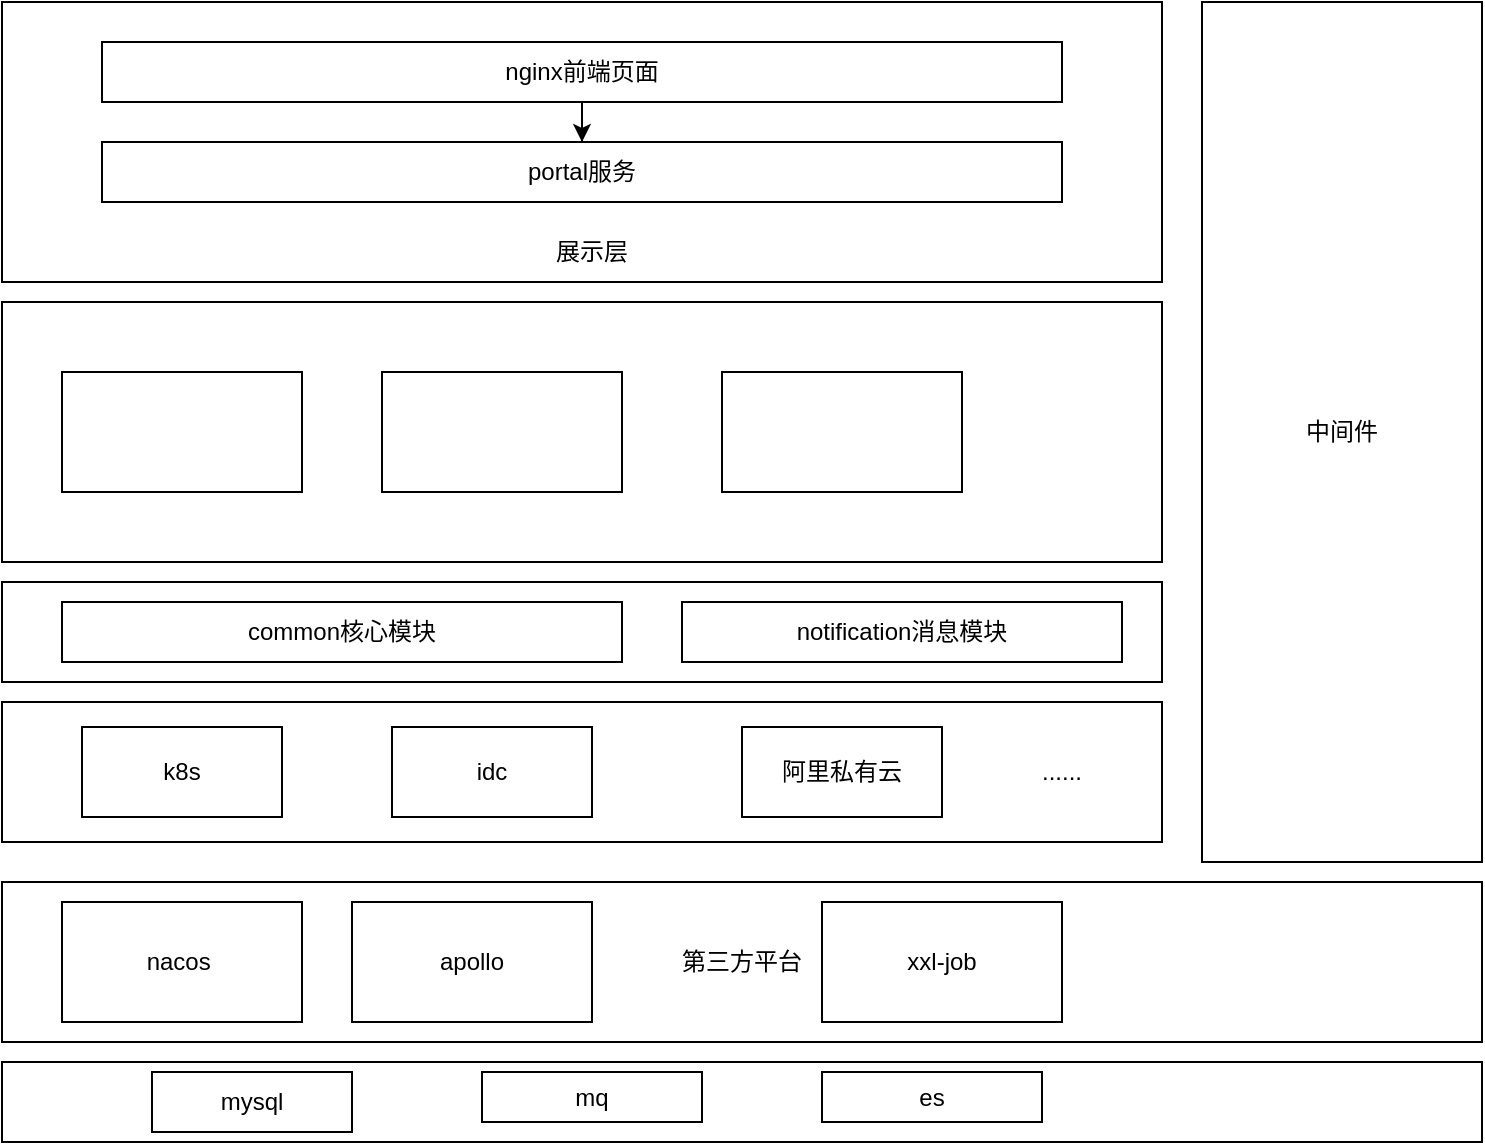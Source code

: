 <mxfile version="17.2.4" type="github">
  <diagram id="wFE0QG_FPsp0jaGvCLVb" name="Page-1">
    <mxGraphModel dx="1065" dy="456" grid="1" gridSize="10" guides="1" tooltips="1" connect="1" arrows="1" fold="1" page="1" pageScale="1" pageWidth="850" pageHeight="1100" math="0" shadow="0">
      <root>
        <mxCell id="0" />
        <mxCell id="1" parent="0" />
        <mxCell id="6U4N98eAY60oqlX8b42U-1" value="" style="rounded=0;whiteSpace=wrap;html=1;" vertex="1" parent="1">
          <mxGeometry x="130" y="70" width="580" height="140" as="geometry" />
        </mxCell>
        <mxCell id="6U4N98eAY60oqlX8b42U-2" value="" style="rounded=0;whiteSpace=wrap;html=1;" vertex="1" parent="1">
          <mxGeometry x="130" y="220" width="580" height="130" as="geometry" />
        </mxCell>
        <mxCell id="6U4N98eAY60oqlX8b42U-3" value="" style="rounded=0;whiteSpace=wrap;html=1;" vertex="1" parent="1">
          <mxGeometry x="130" y="360" width="580" height="50" as="geometry" />
        </mxCell>
        <mxCell id="6U4N98eAY60oqlX8b42U-4" value="中间件" style="rounded=0;whiteSpace=wrap;html=1;" vertex="1" parent="1">
          <mxGeometry x="730" y="70" width="140" height="430" as="geometry" />
        </mxCell>
        <mxCell id="6U4N98eAY60oqlX8b42U-5" value="第三方平台" style="rounded=0;whiteSpace=wrap;html=1;" vertex="1" parent="1">
          <mxGeometry x="130" y="510" width="740" height="80" as="geometry" />
        </mxCell>
        <mxCell id="6U4N98eAY60oqlX8b42U-6" value="展示层" style="text;html=1;strokeColor=none;fillColor=none;align=center;verticalAlign=middle;whiteSpace=wrap;rounded=0;" vertex="1" parent="1">
          <mxGeometry x="395" y="180" width="60" height="30" as="geometry" />
        </mxCell>
        <mxCell id="6U4N98eAY60oqlX8b42U-10" value="" style="edgeStyle=orthogonalEdgeStyle;rounded=0;orthogonalLoop=1;jettySize=auto;html=1;" edge="1" parent="1" source="6U4N98eAY60oqlX8b42U-7" target="6U4N98eAY60oqlX8b42U-8">
          <mxGeometry relative="1" as="geometry" />
        </mxCell>
        <mxCell id="6U4N98eAY60oqlX8b42U-7" value="nginx前端页面" style="rounded=0;whiteSpace=wrap;html=1;" vertex="1" parent="1">
          <mxGeometry x="180" y="90" width="480" height="30" as="geometry" />
        </mxCell>
        <mxCell id="6U4N98eAY60oqlX8b42U-8" value="portal服务" style="rounded=0;whiteSpace=wrap;html=1;" vertex="1" parent="1">
          <mxGeometry x="180" y="140" width="480" height="30" as="geometry" />
        </mxCell>
        <mxCell id="6U4N98eAY60oqlX8b42U-11" value="common核心模块" style="rounded=0;whiteSpace=wrap;html=1;" vertex="1" parent="1">
          <mxGeometry x="160" y="370" width="280" height="30" as="geometry" />
        </mxCell>
        <mxCell id="6U4N98eAY60oqlX8b42U-13" value="notification消息模块" style="rounded=0;whiteSpace=wrap;html=1;" vertex="1" parent="1">
          <mxGeometry x="470" y="370" width="220" height="30" as="geometry" />
        </mxCell>
        <mxCell id="6U4N98eAY60oqlX8b42U-14" value="nacos&amp;nbsp;" style="rounded=0;whiteSpace=wrap;html=1;" vertex="1" parent="1">
          <mxGeometry x="160" y="520" width="120" height="60" as="geometry" />
        </mxCell>
        <mxCell id="6U4N98eAY60oqlX8b42U-15" value="apollo" style="rounded=0;whiteSpace=wrap;html=1;" vertex="1" parent="1">
          <mxGeometry x="305" y="520" width="120" height="60" as="geometry" />
        </mxCell>
        <mxCell id="6U4N98eAY60oqlX8b42U-16" value="xxl-job" style="rounded=0;whiteSpace=wrap;html=1;" vertex="1" parent="1">
          <mxGeometry x="540" y="520" width="120" height="60" as="geometry" />
        </mxCell>
        <mxCell id="6U4N98eAY60oqlX8b42U-18" value="" style="rounded=0;whiteSpace=wrap;html=1;" vertex="1" parent="1">
          <mxGeometry x="130" y="600" width="740" height="40" as="geometry" />
        </mxCell>
        <mxCell id="6U4N98eAY60oqlX8b42U-19" value="mysql" style="rounded=0;whiteSpace=wrap;html=1;" vertex="1" parent="1">
          <mxGeometry x="205" y="605" width="100" height="30" as="geometry" />
        </mxCell>
        <mxCell id="6U4N98eAY60oqlX8b42U-20" value="mq" style="rounded=0;whiteSpace=wrap;html=1;" vertex="1" parent="1">
          <mxGeometry x="370" y="605" width="110" height="25" as="geometry" />
        </mxCell>
        <mxCell id="6U4N98eAY60oqlX8b42U-21" value="es" style="rounded=0;whiteSpace=wrap;html=1;" vertex="1" parent="1">
          <mxGeometry x="540" y="605" width="110" height="25" as="geometry" />
        </mxCell>
        <mxCell id="6U4N98eAY60oqlX8b42U-22" value="" style="rounded=0;whiteSpace=wrap;html=1;" vertex="1" parent="1">
          <mxGeometry x="130" y="420" width="580" height="70" as="geometry" />
        </mxCell>
        <mxCell id="6U4N98eAY60oqlX8b42U-23" value="k8s" style="rounded=0;whiteSpace=wrap;html=1;" vertex="1" parent="1">
          <mxGeometry x="170" y="432.5" width="100" height="45" as="geometry" />
        </mxCell>
        <mxCell id="6U4N98eAY60oqlX8b42U-24" value="idc" style="rounded=0;whiteSpace=wrap;html=1;" vertex="1" parent="1">
          <mxGeometry x="325" y="432.5" width="100" height="45" as="geometry" />
        </mxCell>
        <mxCell id="6U4N98eAY60oqlX8b42U-25" value="阿里私有云" style="rounded=0;whiteSpace=wrap;html=1;" vertex="1" parent="1">
          <mxGeometry x="500" y="432.5" width="100" height="45" as="geometry" />
        </mxCell>
        <mxCell id="6U4N98eAY60oqlX8b42U-27" value="......" style="text;html=1;strokeColor=none;fillColor=none;align=center;verticalAlign=middle;whiteSpace=wrap;rounded=0;" vertex="1" parent="1">
          <mxGeometry x="630" y="440" width="60" height="30" as="geometry" />
        </mxCell>
        <mxCell id="6U4N98eAY60oqlX8b42U-28" value="" style="rounded=0;whiteSpace=wrap;html=1;" vertex="1" parent="1">
          <mxGeometry x="160" y="255" width="120" height="60" as="geometry" />
        </mxCell>
        <mxCell id="6U4N98eAY60oqlX8b42U-30" value="" style="rounded=0;whiteSpace=wrap;html=1;" vertex="1" parent="1">
          <mxGeometry x="320" y="255" width="120" height="60" as="geometry" />
        </mxCell>
        <mxCell id="6U4N98eAY60oqlX8b42U-31" value="" style="rounded=0;whiteSpace=wrap;html=1;" vertex="1" parent="1">
          <mxGeometry x="490" y="255" width="120" height="60" as="geometry" />
        </mxCell>
      </root>
    </mxGraphModel>
  </diagram>
</mxfile>
